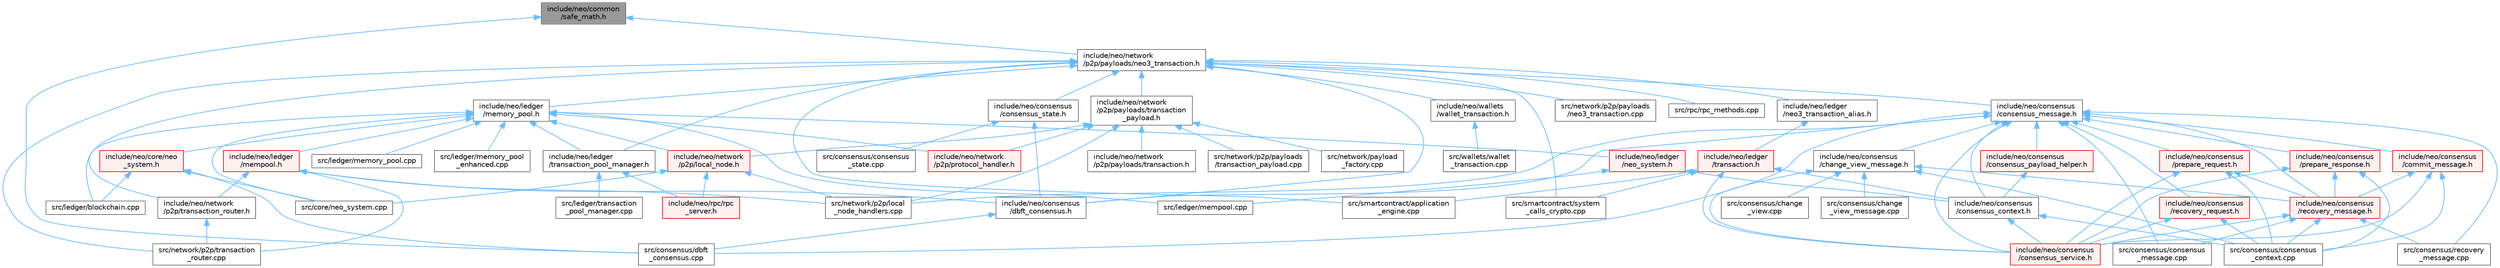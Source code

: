 digraph "include/neo/common/safe_math.h"
{
 // LATEX_PDF_SIZE
  bgcolor="transparent";
  edge [fontname=Helvetica,fontsize=10,labelfontname=Helvetica,labelfontsize=10];
  node [fontname=Helvetica,fontsize=10,shape=box,height=0.2,width=0.4];
  Node1 [id="Node000001",label="include/neo/common\l/safe_math.h",height=0.2,width=0.4,color="gray40", fillcolor="grey60", style="filled", fontcolor="black",tooltip=" "];
  Node1 -> Node2 [id="edge95_Node000001_Node000002",dir="back",color="steelblue1",style="solid",tooltip=" "];
  Node2 [id="Node000002",label="include/neo/network\l/p2p/payloads/neo3_transaction.h",height=0.2,width=0.4,color="grey40", fillcolor="white", style="filled",URL="$neo3__transaction_8h.html",tooltip=" "];
  Node2 -> Node3 [id="edge96_Node000002_Node000003",dir="back",color="steelblue1",style="solid",tooltip=" "];
  Node3 [id="Node000003",label="include/neo/consensus\l/consensus_message.h",height=0.2,width=0.4,color="grey40", fillcolor="white", style="filled",URL="$consensus__message_8h.html",tooltip=" "];
  Node3 -> Node4 [id="edge97_Node000003_Node000004",dir="back",color="steelblue1",style="solid",tooltip=" "];
  Node4 [id="Node000004",label="include/neo/consensus\l/change_view_message.h",height=0.2,width=0.4,color="grey40", fillcolor="white", style="filled",URL="$change__view__message_8h.html",tooltip=" "];
  Node4 -> Node5 [id="edge98_Node000004_Node000005",dir="back",color="steelblue1",style="solid",tooltip=" "];
  Node5 [id="Node000005",label="include/neo/consensus\l/consensus_service.h",height=0.2,width=0.4,color="red", fillcolor="#FFF0F0", style="filled",URL="$consensus__service_8h.html",tooltip=" "];
  Node4 -> Node19 [id="edge99_Node000004_Node000019",dir="back",color="steelblue1",style="solid",tooltip=" "];
  Node19 [id="Node000019",label="include/neo/consensus\l/recovery_message.h",height=0.2,width=0.4,color="red", fillcolor="#FFF0F0", style="filled",URL="$recovery__message_8h.html",tooltip=" "];
  Node19 -> Node5 [id="edge100_Node000019_Node000005",dir="back",color="steelblue1",style="solid",tooltip=" "];
  Node19 -> Node20 [id="edge101_Node000019_Node000020",dir="back",color="steelblue1",style="solid",tooltip=" "];
  Node20 [id="Node000020",label="src/consensus/consensus\l_context.cpp",height=0.2,width=0.4,color="grey40", fillcolor="white", style="filled",URL="$consensus__context_8cpp.html",tooltip=" "];
  Node19 -> Node21 [id="edge102_Node000019_Node000021",dir="back",color="steelblue1",style="solid",tooltip=" "];
  Node21 [id="Node000021",label="src/consensus/consensus\l_message.cpp",height=0.2,width=0.4,color="grey40", fillcolor="white", style="filled",URL="$consensus__message_8cpp.html",tooltip=" "];
  Node19 -> Node22 [id="edge103_Node000019_Node000022",dir="back",color="steelblue1",style="solid",tooltip=" "];
  Node22 [id="Node000022",label="src/consensus/recovery\l_message.cpp",height=0.2,width=0.4,color="grey40", fillcolor="white", style="filled",URL="$recovery__message_8cpp.html",tooltip=" "];
  Node4 -> Node24 [id="edge104_Node000004_Node000024",dir="back",color="steelblue1",style="solid",tooltip=" "];
  Node24 [id="Node000024",label="src/consensus/change\l_view.cpp",height=0.2,width=0.4,color="grey40", fillcolor="white", style="filled",URL="$change__view_8cpp.html",tooltip=" "];
  Node4 -> Node25 [id="edge105_Node000004_Node000025",dir="back",color="steelblue1",style="solid",tooltip=" "];
  Node25 [id="Node000025",label="src/consensus/change\l_view_message.cpp",height=0.2,width=0.4,color="grey40", fillcolor="white", style="filled",URL="$change__view__message_8cpp.html",tooltip=" "];
  Node4 -> Node20 [id="edge106_Node000004_Node000020",dir="back",color="steelblue1",style="solid",tooltip=" "];
  Node3 -> Node26 [id="edge107_Node000003_Node000026",dir="back",color="steelblue1",style="solid",tooltip=" "];
  Node26 [id="Node000026",label="include/neo/consensus\l/commit_message.h",height=0.2,width=0.4,color="red", fillcolor="#FFF0F0", style="filled",URL="$commit__message_8h.html",tooltip=" "];
  Node26 -> Node5 [id="edge108_Node000026_Node000005",dir="back",color="steelblue1",style="solid",tooltip=" "];
  Node26 -> Node19 [id="edge109_Node000026_Node000019",dir="back",color="steelblue1",style="solid",tooltip=" "];
  Node26 -> Node20 [id="edge110_Node000026_Node000020",dir="back",color="steelblue1",style="solid",tooltip=" "];
  Node3 -> Node29 [id="edge111_Node000003_Node000029",dir="back",color="steelblue1",style="solid",tooltip=" "];
  Node29 [id="Node000029",label="include/neo/consensus\l/consensus_context.h",height=0.2,width=0.4,color="grey40", fillcolor="white", style="filled",URL="$consensus__context_8h.html",tooltip=" "];
  Node29 -> Node5 [id="edge112_Node000029_Node000005",dir="back",color="steelblue1",style="solid",tooltip=" "];
  Node29 -> Node20 [id="edge113_Node000029_Node000020",dir="back",color="steelblue1",style="solid",tooltip=" "];
  Node3 -> Node30 [id="edge114_Node000003_Node000030",dir="back",color="steelblue1",style="solid",tooltip=" "];
  Node30 [id="Node000030",label="include/neo/consensus\l/consensus_payload_helper.h",height=0.2,width=0.4,color="red", fillcolor="#FFF0F0", style="filled",URL="$consensus__payload__helper_8h.html",tooltip=" "];
  Node30 -> Node29 [id="edge115_Node000030_Node000029",dir="back",color="steelblue1",style="solid",tooltip=" "];
  Node3 -> Node5 [id="edge116_Node000003_Node000005",dir="back",color="steelblue1",style="solid",tooltip=" "];
  Node3 -> Node32 [id="edge117_Node000003_Node000032",dir="back",color="steelblue1",style="solid",tooltip=" "];
  Node32 [id="Node000032",label="include/neo/consensus\l/dbft_consensus.h",height=0.2,width=0.4,color="grey40", fillcolor="white", style="filled",URL="$dbft__consensus_8h.html",tooltip=" "];
  Node32 -> Node33 [id="edge118_Node000032_Node000033",dir="back",color="steelblue1",style="solid",tooltip=" "];
  Node33 [id="Node000033",label="src/consensus/dbft\l_consensus.cpp",height=0.2,width=0.4,color="grey40", fillcolor="white", style="filled",URL="$dbft__consensus_8cpp.html",tooltip=" "];
  Node3 -> Node34 [id="edge119_Node000003_Node000034",dir="back",color="steelblue1",style="solid",tooltip=" "];
  Node34 [id="Node000034",label="include/neo/consensus\l/prepare_request.h",height=0.2,width=0.4,color="red", fillcolor="#FFF0F0", style="filled",URL="$prepare__request_8h.html",tooltip=" "];
  Node34 -> Node5 [id="edge120_Node000034_Node000005",dir="back",color="steelblue1",style="solid",tooltip=" "];
  Node34 -> Node19 [id="edge121_Node000034_Node000019",dir="back",color="steelblue1",style="solid",tooltip=" "];
  Node34 -> Node20 [id="edge122_Node000034_Node000020",dir="back",color="steelblue1",style="solid",tooltip=" "];
  Node3 -> Node36 [id="edge123_Node000003_Node000036",dir="back",color="steelblue1",style="solid",tooltip=" "];
  Node36 [id="Node000036",label="include/neo/consensus\l/prepare_response.h",height=0.2,width=0.4,color="red", fillcolor="#FFF0F0", style="filled",URL="$prepare__response_8h.html",tooltip=" "];
  Node36 -> Node5 [id="edge124_Node000036_Node000005",dir="back",color="steelblue1",style="solid",tooltip=" "];
  Node36 -> Node19 [id="edge125_Node000036_Node000019",dir="back",color="steelblue1",style="solid",tooltip=" "];
  Node36 -> Node20 [id="edge126_Node000036_Node000020",dir="back",color="steelblue1",style="solid",tooltip=" "];
  Node3 -> Node19 [id="edge127_Node000003_Node000019",dir="back",color="steelblue1",style="solid",tooltip=" "];
  Node3 -> Node38 [id="edge128_Node000003_Node000038",dir="back",color="steelblue1",style="solid",tooltip=" "];
  Node38 [id="Node000038",label="include/neo/consensus\l/recovery_request.h",height=0.2,width=0.4,color="red", fillcolor="#FFF0F0", style="filled",URL="$recovery__request_8h.html",tooltip=" "];
  Node38 -> Node5 [id="edge129_Node000038_Node000005",dir="back",color="steelblue1",style="solid",tooltip=" "];
  Node38 -> Node20 [id="edge130_Node000038_Node000020",dir="back",color="steelblue1",style="solid",tooltip=" "];
  Node3 -> Node21 [id="edge131_Node000003_Node000021",dir="back",color="steelblue1",style="solid",tooltip=" "];
  Node3 -> Node33 [id="edge132_Node000003_Node000033",dir="back",color="steelblue1",style="solid",tooltip=" "];
  Node3 -> Node22 [id="edge133_Node000003_Node000022",dir="back",color="steelblue1",style="solid",tooltip=" "];
  Node3 -> Node40 [id="edge134_Node000003_Node000040",dir="back",color="steelblue1",style="solid",tooltip=" "];
  Node40 [id="Node000040",label="src/network/p2p/local\l_node_handlers.cpp",height=0.2,width=0.4,color="grey40", fillcolor="white", style="filled",URL="$local__node__handlers_8cpp.html",tooltip=" "];
  Node2 -> Node41 [id="edge135_Node000002_Node000041",dir="back",color="steelblue1",style="solid",tooltip=" "];
  Node41 [id="Node000041",label="include/neo/consensus\l/consensus_state.h",height=0.2,width=0.4,color="grey40", fillcolor="white", style="filled",URL="$consensus__state_8h.html",tooltip=" "];
  Node41 -> Node32 [id="edge136_Node000041_Node000032",dir="back",color="steelblue1",style="solid",tooltip=" "];
  Node41 -> Node42 [id="edge137_Node000041_Node000042",dir="back",color="steelblue1",style="solid",tooltip=" "];
  Node42 [id="Node000042",label="src/consensus/consensus\l_state.cpp",height=0.2,width=0.4,color="grey40", fillcolor="white", style="filled",URL="$consensus__state_8cpp.html",tooltip=" "];
  Node2 -> Node32 [id="edge138_Node000002_Node000032",dir="back",color="steelblue1",style="solid",tooltip=" "];
  Node2 -> Node43 [id="edge139_Node000002_Node000043",dir="back",color="steelblue1",style="solid",tooltip=" "];
  Node43 [id="Node000043",label="include/neo/ledger\l/memory_pool.h",height=0.2,width=0.4,color="grey40", fillcolor="white", style="filled",URL="$ledger_2memory__pool_8h.html",tooltip=" "];
  Node43 -> Node44 [id="edge140_Node000043_Node000044",dir="back",color="steelblue1",style="solid",tooltip=" "];
  Node44 [id="Node000044",label="include/neo/core/neo\l_system.h",height=0.2,width=0.4,color="red", fillcolor="#FFF0F0", style="filled",URL="$core_2neo__system_8h.html",tooltip=" "];
  Node44 -> Node33 [id="edge141_Node000044_Node000033",dir="back",color="steelblue1",style="solid",tooltip=" "];
  Node44 -> Node47 [id="edge142_Node000044_Node000047",dir="back",color="steelblue1",style="solid",tooltip=" "];
  Node47 [id="Node000047",label="src/core/neo_system.cpp",height=0.2,width=0.4,color="grey40", fillcolor="white", style="filled",URL="$core_2neo__system_8cpp.html",tooltip=" "];
  Node44 -> Node48 [id="edge143_Node000044_Node000048",dir="back",color="steelblue1",style="solid",tooltip=" "];
  Node48 [id="Node000048",label="src/ledger/blockchain.cpp",height=0.2,width=0.4,color="grey40", fillcolor="white", style="filled",URL="$blockchain_8cpp.html",tooltip=" "];
  Node43 -> Node53 [id="edge144_Node000043_Node000053",dir="back",color="steelblue1",style="solid",tooltip=" "];
  Node53 [id="Node000053",label="include/neo/ledger\l/mempool.h",height=0.2,width=0.4,color="red", fillcolor="#FFF0F0", style="filled",URL="$mempool_8h.html",tooltip=" "];
  Node53 -> Node32 [id="edge145_Node000053_Node000032",dir="back",color="steelblue1",style="solid",tooltip=" "];
  Node53 -> Node56 [id="edge146_Node000053_Node000056",dir="back",color="steelblue1",style="solid",tooltip=" "];
  Node56 [id="Node000056",label="include/neo/network\l/p2p/transaction_router.h",height=0.2,width=0.4,color="grey40", fillcolor="white", style="filled",URL="$transaction__router_8h.html",tooltip=" "];
  Node56 -> Node57 [id="edge147_Node000056_Node000057",dir="back",color="steelblue1",style="solid",tooltip=" "];
  Node57 [id="Node000057",label="src/network/p2p/transaction\l_router.cpp",height=0.2,width=0.4,color="grey40", fillcolor="white", style="filled",URL="$transaction__router_8cpp.html",tooltip=" "];
  Node53 -> Node40 [id="edge148_Node000053_Node000040",dir="back",color="steelblue1",style="solid",tooltip=" "];
  Node53 -> Node57 [id="edge149_Node000053_Node000057",dir="back",color="steelblue1",style="solid",tooltip=" "];
  Node43 -> Node109 [id="edge150_Node000043_Node000109",dir="back",color="steelblue1",style="solid",tooltip=" "];
  Node109 [id="Node000109",label="include/neo/ledger\l/neo_system.h",height=0.2,width=0.4,color="red", fillcolor="#FFF0F0", style="filled",URL="$ledger_2neo__system_8h.html",tooltip=" "];
  Node109 -> Node29 [id="edge151_Node000109_Node000029",dir="back",color="steelblue1",style="solid",tooltip=" "];
  Node109 -> Node112 [id="edge152_Node000109_Node000112",dir="back",color="steelblue1",style="solid",tooltip=" "];
  Node112 [id="Node000112",label="src/ledger/mempool.cpp",height=0.2,width=0.4,color="grey40", fillcolor="white", style="filled",URL="$mempool_8cpp.html",tooltip=" "];
  Node43 -> Node113 [id="edge153_Node000043_Node000113",dir="back",color="steelblue1",style="solid",tooltip=" "];
  Node113 [id="Node000113",label="include/neo/ledger\l/transaction_pool_manager.h",height=0.2,width=0.4,color="grey40", fillcolor="white", style="filled",URL="$transaction__pool__manager_8h.html",tooltip=" "];
  Node113 -> Node114 [id="edge154_Node000113_Node000114",dir="back",color="steelblue1",style="solid",tooltip=" "];
  Node114 [id="Node000114",label="include/neo/rpc/rpc\l_server.h",height=0.2,width=0.4,color="red", fillcolor="#FFF0F0", style="filled",URL="$rpc__server_8h.html",tooltip=" "];
  Node113 -> Node118 [id="edge155_Node000113_Node000118",dir="back",color="steelblue1",style="solid",tooltip=" "];
  Node118 [id="Node000118",label="src/ledger/transaction\l_pool_manager.cpp",height=0.2,width=0.4,color="grey40", fillcolor="white", style="filled",URL="$transaction__pool__manager_8cpp.html",tooltip=" "];
  Node43 -> Node119 [id="edge156_Node000043_Node000119",dir="back",color="steelblue1",style="solid",tooltip=" "];
  Node119 [id="Node000119",label="include/neo/network\l/p2p/local_node.h",height=0.2,width=0.4,color="red", fillcolor="#FFF0F0", style="filled",URL="$local__node_8h.html",tooltip=" "];
  Node119 -> Node114 [id="edge157_Node000119_Node000114",dir="back",color="steelblue1",style="solid",tooltip=" "];
  Node119 -> Node47 [id="edge158_Node000119_Node000047",dir="back",color="steelblue1",style="solid",tooltip=" "];
  Node119 -> Node40 [id="edge159_Node000119_Node000040",dir="back",color="steelblue1",style="solid",tooltip=" "];
  Node43 -> Node127 [id="edge160_Node000043_Node000127",dir="back",color="steelblue1",style="solid",tooltip=" "];
  Node127 [id="Node000127",label="include/neo/network\l/p2p/protocol_handler.h",height=0.2,width=0.4,color="red", fillcolor="#FFF0F0", style="filled",URL="$protocol__handler_8h.html",tooltip=" "];
  Node43 -> Node47 [id="edge161_Node000043_Node000047",dir="back",color="steelblue1",style="solid",tooltip=" "];
  Node43 -> Node48 [id="edge162_Node000043_Node000048",dir="back",color="steelblue1",style="solid",tooltip=" "];
  Node43 -> Node129 [id="edge163_Node000043_Node000129",dir="back",color="steelblue1",style="solid",tooltip=" "];
  Node129 [id="Node000129",label="src/ledger/memory_pool.cpp",height=0.2,width=0.4,color="grey40", fillcolor="white", style="filled",URL="$ledger_2memory__pool_8cpp.html",tooltip=" "];
  Node43 -> Node130 [id="edge164_Node000043_Node000130",dir="back",color="steelblue1",style="solid",tooltip=" "];
  Node130 [id="Node000130",label="src/ledger/memory_pool\l_enhanced.cpp",height=0.2,width=0.4,color="grey40", fillcolor="white", style="filled",URL="$memory__pool__enhanced_8cpp.html",tooltip=" "];
  Node43 -> Node112 [id="edge165_Node000043_Node000112",dir="back",color="steelblue1",style="solid",tooltip=" "];
  Node2 -> Node131 [id="edge166_Node000002_Node000131",dir="back",color="steelblue1",style="solid",tooltip=" "];
  Node131 [id="Node000131",label="include/neo/ledger\l/neo3_transaction_alias.h",height=0.2,width=0.4,color="grey40", fillcolor="white", style="filled",URL="$neo3__transaction__alias_8h.html",tooltip=" "];
  Node131 -> Node132 [id="edge167_Node000131_Node000132",dir="back",color="steelblue1",style="solid",tooltip=" "];
  Node132 [id="Node000132",label="include/neo/ledger\l/transaction.h",height=0.2,width=0.4,color="red", fillcolor="#FFF0F0", style="filled",URL="$ledger_2transaction_8h.html",tooltip=" "];
  Node132 -> Node29 [id="edge168_Node000132_Node000029",dir="back",color="steelblue1",style="solid",tooltip=" "];
  Node132 -> Node5 [id="edge169_Node000132_Node000005",dir="back",color="steelblue1",style="solid",tooltip=" "];
  Node132 -> Node165 [id="edge170_Node000132_Node000165",dir="back",color="steelblue1",style="solid",tooltip=" "];
  Node165 [id="Node000165",label="src/smartcontract/application\l_engine.cpp",height=0.2,width=0.4,color="grey40", fillcolor="white", style="filled",URL="$application__engine_8cpp.html",tooltip=" "];
  Node132 -> Node158 [id="edge171_Node000132_Node000158",dir="back",color="steelblue1",style="solid",tooltip=" "];
  Node158 [id="Node000158",label="src/smartcontract/system\l_calls_crypto.cpp",height=0.2,width=0.4,color="grey40", fillcolor="white", style="filled",URL="$system__calls__crypto_8cpp.html",tooltip=" "];
  Node2 -> Node113 [id="edge172_Node000002_Node000113",dir="back",color="steelblue1",style="solid",tooltip=" "];
  Node2 -> Node214 [id="edge173_Node000002_Node000214",dir="back",color="steelblue1",style="solid",tooltip=" "];
  Node214 [id="Node000214",label="include/neo/network\l/p2p/payloads/transaction\l_payload.h",height=0.2,width=0.4,color="grey40", fillcolor="white", style="filled",URL="$transaction__payload_8h.html",tooltip=" "];
  Node214 -> Node119 [id="edge174_Node000214_Node000119",dir="back",color="steelblue1",style="solid",tooltip=" "];
  Node214 -> Node215 [id="edge175_Node000214_Node000215",dir="back",color="steelblue1",style="solid",tooltip=" "];
  Node215 [id="Node000215",label="include/neo/network\l/p2p/payloads/transaction.h",height=0.2,width=0.4,color="grey40", fillcolor="white", style="filled",URL="$network_2p2p_2payloads_2transaction_8h.html",tooltip=" "];
  Node214 -> Node127 [id="edge176_Node000214_Node000127",dir="back",color="steelblue1",style="solid",tooltip=" "];
  Node214 -> Node40 [id="edge177_Node000214_Node000040",dir="back",color="steelblue1",style="solid",tooltip=" "];
  Node214 -> Node216 [id="edge178_Node000214_Node000216",dir="back",color="steelblue1",style="solid",tooltip=" "];
  Node216 [id="Node000216",label="src/network/p2p/payloads\l/transaction_payload.cpp",height=0.2,width=0.4,color="grey40", fillcolor="white", style="filled",URL="$transaction__payload_8cpp.html",tooltip=" "];
  Node214 -> Node150 [id="edge179_Node000214_Node000150",dir="back",color="steelblue1",style="solid",tooltip=" "];
  Node150 [id="Node000150",label="src/network/payload\l_factory.cpp",height=0.2,width=0.4,color="grey40", fillcolor="white", style="filled",URL="$payload__factory_8cpp.html",tooltip=" "];
  Node2 -> Node56 [id="edge180_Node000002_Node000056",dir="back",color="steelblue1",style="solid",tooltip=" "];
  Node2 -> Node217 [id="edge181_Node000002_Node000217",dir="back",color="steelblue1",style="solid",tooltip=" "];
  Node217 [id="Node000217",label="include/neo/wallets\l/wallet_transaction.h",height=0.2,width=0.4,color="grey40", fillcolor="white", style="filled",URL="$wallet__transaction_8h.html",tooltip=" "];
  Node217 -> Node218 [id="edge182_Node000217_Node000218",dir="back",color="steelblue1",style="solid",tooltip=" "];
  Node218 [id="Node000218",label="src/wallets/wallet\l_transaction.cpp",height=0.2,width=0.4,color="grey40", fillcolor="white", style="filled",URL="$wallet__transaction_8cpp.html",tooltip=" "];
  Node2 -> Node219 [id="edge183_Node000002_Node000219",dir="back",color="steelblue1",style="solid",tooltip=" "];
  Node219 [id="Node000219",label="src/network/p2p/payloads\l/neo3_transaction.cpp",height=0.2,width=0.4,color="grey40", fillcolor="white", style="filled",URL="$neo3__transaction_8cpp.html",tooltip=" "];
  Node2 -> Node57 [id="edge184_Node000002_Node000057",dir="back",color="steelblue1",style="solid",tooltip=" "];
  Node2 -> Node100 [id="edge185_Node000002_Node000100",dir="back",color="steelblue1",style="solid",tooltip=" "];
  Node100 [id="Node000100",label="src/rpc/rpc_methods.cpp",height=0.2,width=0.4,color="grey40", fillcolor="white", style="filled",URL="$rpc__methods_8cpp.html",tooltip=" "];
  Node2 -> Node165 [id="edge186_Node000002_Node000165",dir="back",color="steelblue1",style="solid",tooltip=" "];
  Node2 -> Node158 [id="edge187_Node000002_Node000158",dir="back",color="steelblue1",style="solid",tooltip=" "];
  Node1 -> Node33 [id="edge188_Node000001_Node000033",dir="back",color="steelblue1",style="solid",tooltip=" "];
}
